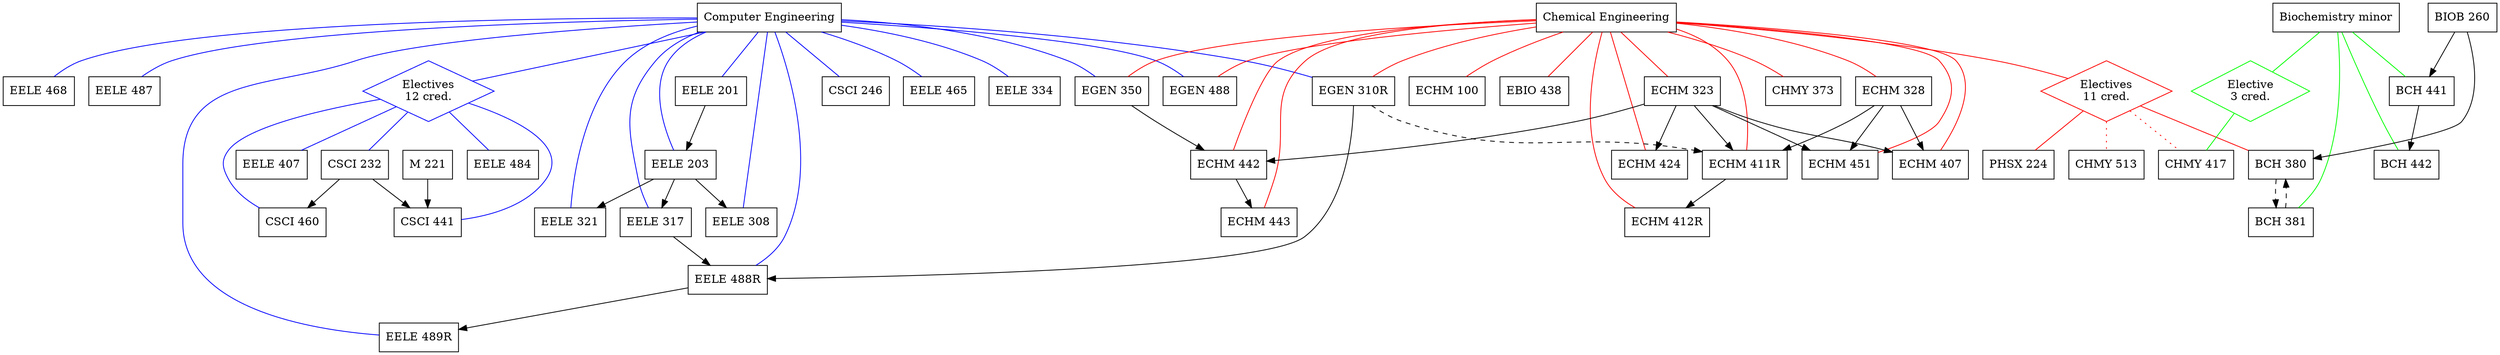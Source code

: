 digraph future {

    {node [shape=box];
    {rank=same;
        "Computer Engineering" ->
        "Chemical Engineering" ->
        "Biochemistry minor"
	[arrowhead=none,color=invis];
	}
    }

    {node [shape=box];

        "ECHM 100"
        "EGEN 350"
        "EBIO 438"
        "EGEN 310R"
        "ECHM 323"
        "ECHM 328"
        "ECHM 411R"
        "ECHM 442"
        "ECHM 407"
        "ECHM 424"
        "ECHM 412R"
        "ECHM 451"
        "CHMY 373"
        "EGEN 488"
        "ECHM 443"
        CHELECTIVES [label="Electives\n11 cred.",shape=diamond,color=red]

        "EELE 201"
        "EELE 203"
        "EELE 308"
        "EELE 317"
        "CSCI 246"
        "EELE 465"
        "EELE 321"
        "EELE 334"
        "EELE 488R"
        "EELE 468"
        "EELE 489R"
        "EELE 487"
        COELECTIVES [label="Electives\n12 cred.",shape=diamond,color=blue]

        "BIOB 260"
        "BCH 441"
        "BCH 442"
        "BCH 380"
        "BCH 381"
        BCHELECTIVES [label="Elective\n3 cred.",shape=diamond,color=green]

        "CHMY 417"
        "CHMY 513"
        "CSCI 460"
        "CSCI 441"
        "EELE 484"
        "EELE 407"

        "CSCI 232"
        "PHSX 224"
	"M 221"
    }

    "Chemical Engineering" -> { "ECHM 100" "EGEN 350" "EBIO 438"
        "EGEN 310R" "ECHM 323" "ECHM 328" "ECHM 411R" "ECHM 442"
        "ECHM 407" "ECHM 424" "ECHM 412R" "ECHM 451" "CHMY 373"
        "EGEN 488" "ECHM 443" CHELECTIVES }
        [arrowhead=none,color=red];

    "Computer Engineering" -> { "EELE 201" "EGEN 350" "EELE 203"
        "EGEN 310R" "EELE 308" "EELE 317" "CSCI 246" "EELE 465"
        "EELE 321" "EELE 334" "EELE 488R" "EELE 468" "EGEN 488"
        "EELE 489R" "EELE 487" COELECTIVES }
        [arrowhead=none,color=blue];

    "Biochemistry minor" -> { "BCH 441" "BCH 442" "BCH 381"
        BCHELECTIVES }
        [arrowhead=none,color=green];

    { "ECHM 323" "ECHM 328" } -> "ECHM 411R";
    "EGEN 310R" -> "ECHM 411R" [style=dashed];
    { "ECHM 323" "EGEN 350" } -> "ECHM 442";
    { "ECHM 323" "ECHM 328"} -> "ECHM 407";
    "ECHM 323" -> "ECHM 424";
    "ECHM 411R" -> "ECHM 412R";
    { "ECHM 323" "ECHM 328" } -> "ECHM 451";
    "ECHM 442" -> "ECHM 443";

    "EELE 201" -> "EELE 203";
    "EELE 203" -> "EELE 308";
    "EELE 203" -> "EELE 317";
    "EELE 203" -> "EELE 321";
    { "EELE 317" "EGEN 310R" } -> "EELE 488R";
    "EELE 488R" -> "EELE 489R";
    COELECTIVES;

    "BIOB 260" -> "BCH 380";
    "BCH 380" -> "BCH 381" [style=dashed];
    "BCH 381" -> "BCH 380" [style=dashed];
    "BIOB 260" -> "BCH 441";
    "BCH 441" -> "BCH 442";

    // Electives
    CHELECTIVES -> { "BCH 380" "PHSX 224" }
    [arrowhead=none,color=red];
    CHELECTIVES -> { "CHMY 417" "CHMY 513" }
    [arrowhead=none,style=dotted,color=red];

    COELECTIVES -> { "EELE 484" "EELE 407" "CSCI 460" "CSCI 232" "CSCI 441" }
    [arrowhead=none,color=blue];

    BCHELECTIVES -> "CHMY 417"
    [arrowhead=none,color=green];

    "CSCI 232" -> { "CSCI 441" "CSCI 460" };
    "M 221" -> "CSCI 441";
}
